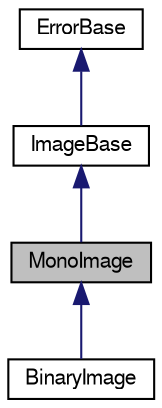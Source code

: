 digraph "MonoImage"
{
  bgcolor="transparent";
  edge [fontname="FreeSans",fontsize="10",labelfontname="FreeSans",labelfontsize="10"];
  node [fontname="FreeSans",fontsize="10",shape=record];
  Node1 [label="MonoImage",height=0.2,width=0.4,color="black", fillcolor="grey75", style="filled" fontcolor="black"];
  Node2 -> Node1 [dir="back",color="midnightblue",fontsize="10",style="solid",fontname="FreeSans"];
  Node2 [label="ImageBase",height=0.2,width=0.4,color="black",URL="$class_image_base.html"];
  Node3 -> Node2 [dir="back",color="midnightblue",fontsize="10",style="solid",fontname="FreeSans"];
  Node3 [label="ErrorBase",height=0.2,width=0.4,color="black",URL="$class_error_base.html"];
  Node1 -> Node4 [dir="back",color="midnightblue",fontsize="10",style="solid",fontname="FreeSans"];
  Node4 [label="BinaryImage",height=0.2,width=0.4,color="black",URL="$class_binary_image.html"];
}
